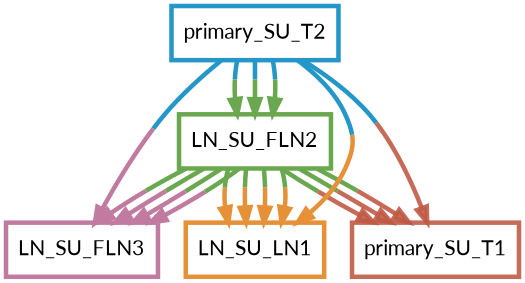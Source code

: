 digraph  {
dpi=600;size=3.5;
LN_SU_FLN2 [color="#6aa84fff", fillcolor=white, fontname=Lato, penwidth="3.0", shape=box];
LN_SU_FLN3 [color="#c27ba0ff", fillcolor=white, fontname=Lato, penwidth="3.0", shape=box];
LN_SU_LN1 [color="#e69138ff", fillcolor=white, fontname=Lato, penwidth="3.0", shape=box];
primary_SU_T1 [color="#be5742e1", fillcolor=white, fontname=Lato, penwidth="3.0", shape=box];
primary_SU_T2 [color="#2496c8ff", fillcolor=white, fontname=Lato, penwidth="3.0", shape=box];
LN_SU_FLN2 -> LN_SU_FLN3  [color="#6aa84fff;0.5:#c27ba0ff", key=0, penwidth=3];
LN_SU_FLN2 -> LN_SU_FLN3  [color="#6aa84fff;0.5:#c27ba0ff", key=1, penwidth=3];
LN_SU_FLN2 -> LN_SU_FLN3  [color="#6aa84fff;0.5:#c27ba0ff", key=2, penwidth=3];
LN_SU_FLN2 -> LN_SU_FLN3  [color="#6aa84fff;0.5:#c27ba0ff", key=3, penwidth=3];
LN_SU_FLN2 -> LN_SU_LN1  [color="#6aa84fff;0.5:#e69138ff", key=0, penwidth=3];
LN_SU_FLN2 -> LN_SU_LN1  [color="#6aa84fff;0.5:#e69138ff", key=1, penwidth=3];
LN_SU_FLN2 -> LN_SU_LN1  [color="#6aa84fff;0.5:#e69138ff", key=2, penwidth=3];
LN_SU_FLN2 -> LN_SU_LN1  [color="#6aa84fff;0.5:#e69138ff", key=3, penwidth=3];
LN_SU_FLN2 -> primary_SU_T1  [color="#6aa84fff;0.5:#be5742e1", key=0, penwidth=3];
LN_SU_FLN2 -> primary_SU_T1  [color="#6aa84fff;0.5:#be5742e1", key=1, penwidth=3];
LN_SU_FLN2 -> primary_SU_T1  [color="#6aa84fff;0.5:#be5742e1", key=2, penwidth=3];
primary_SU_T2 -> LN_SU_FLN2  [color="#2496c8ff;0.5:#6aa84fff", key=0, penwidth=3];
primary_SU_T2 -> LN_SU_FLN2  [color="#2496c8ff;0.5:#6aa84fff", key=1, penwidth=3];
primary_SU_T2 -> LN_SU_FLN2  [color="#2496c8ff;0.5:#6aa84fff", key=2, penwidth=3];
primary_SU_T2 -> LN_SU_FLN3  [color="#2496c8ff;0.5:#c27ba0ff", key=0, penwidth=3];
primary_SU_T2 -> LN_SU_LN1  [color="#2496c8ff;0.5:#e69138ff", key=0, penwidth=3];
primary_SU_T2 -> primary_SU_T1  [color="#2496c8ff;0.5:#be5742e1", key=0, penwidth=3];
}
